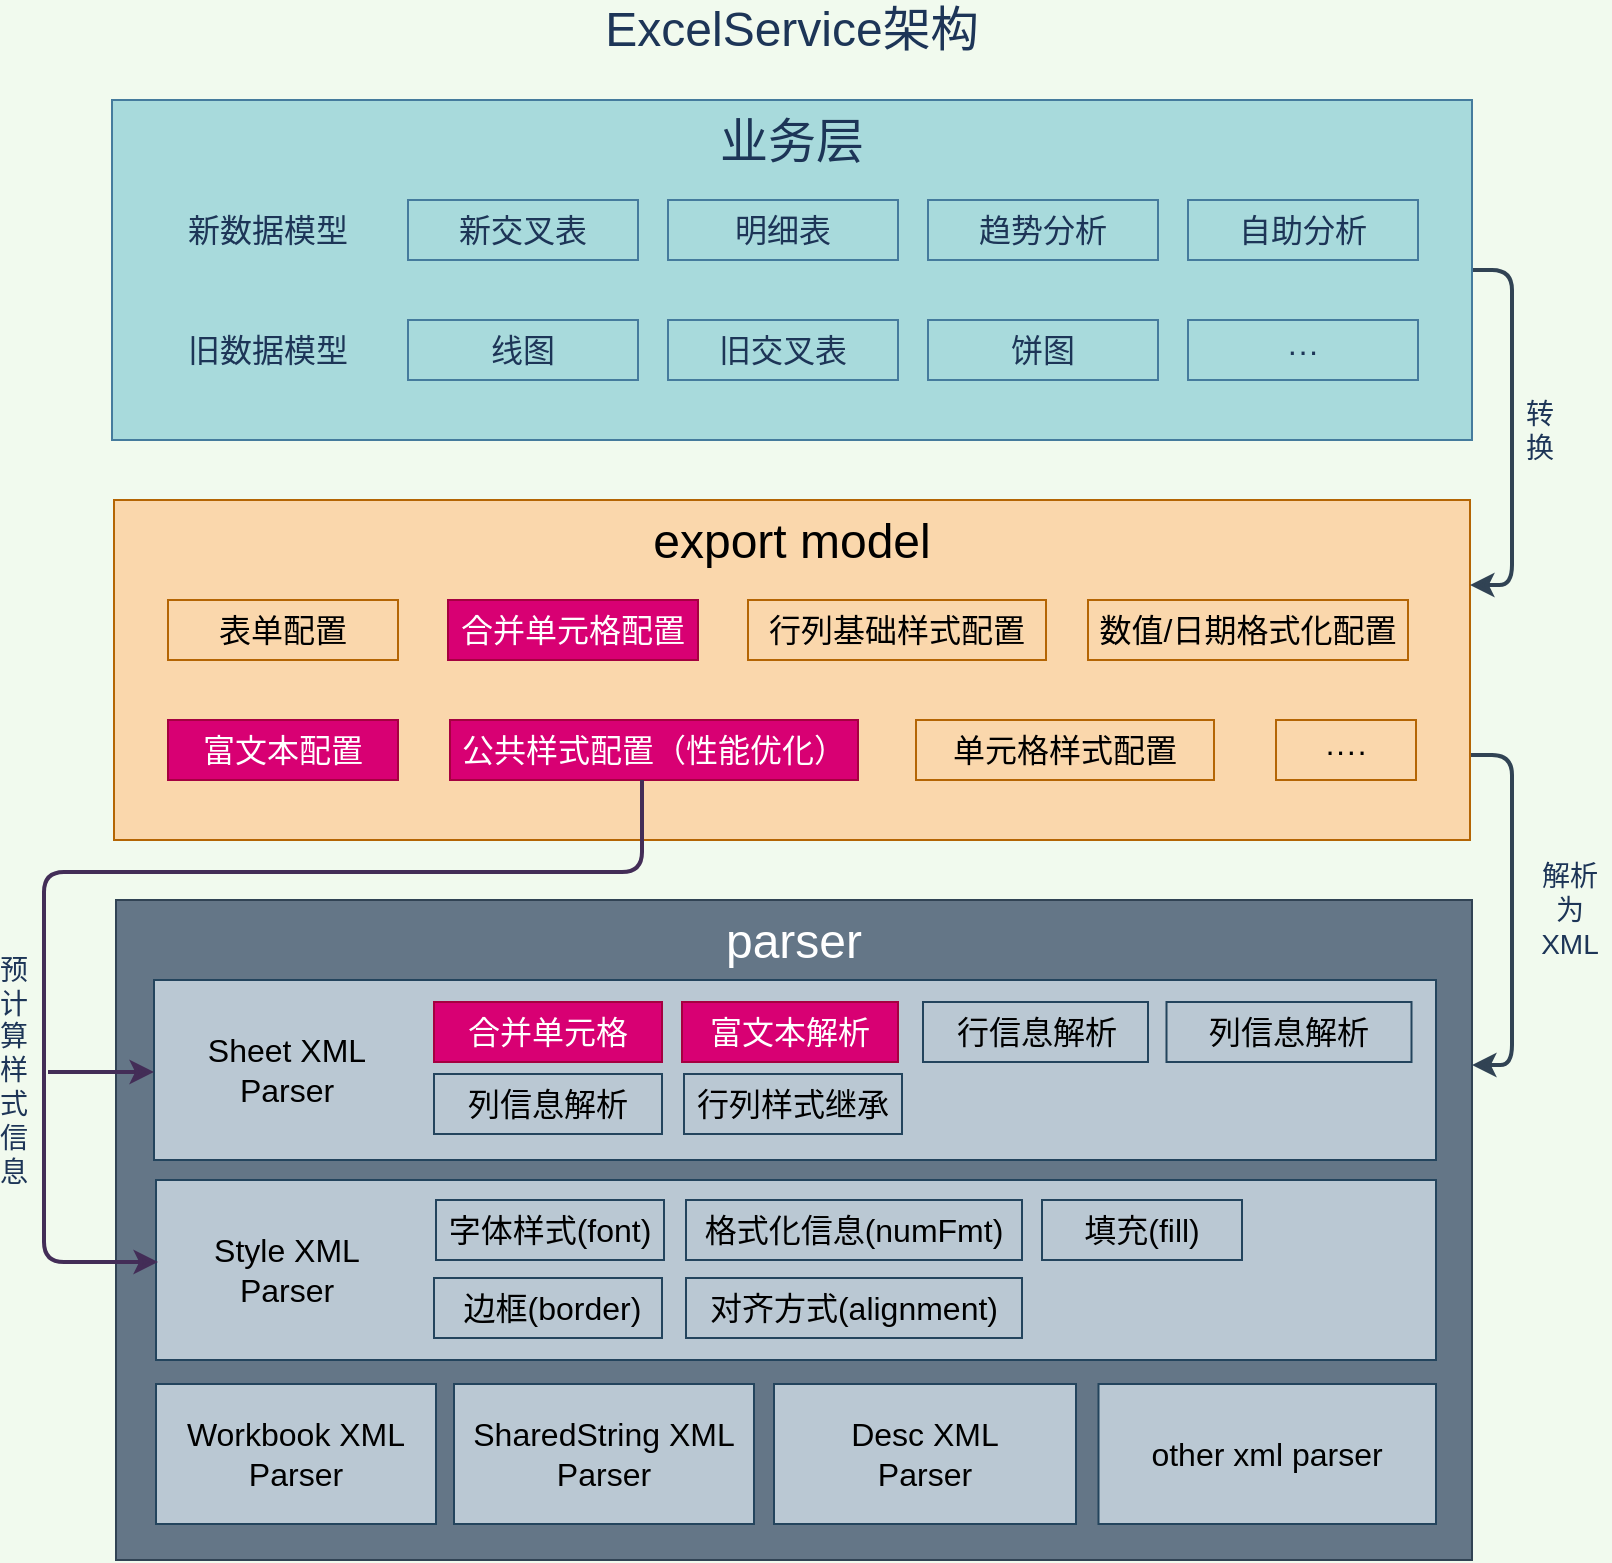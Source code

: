 <mxfile version="15.8.7" type="github" pages="2"><diagram id="mrTciHwPudNZZPTfvQkW" name="第 1 页"><mxGraphModel dx="1298" dy="834" grid="1" gridSize="10" guides="1" tooltips="1" connect="1" arrows="1" fold="1" page="1" pageScale="1" pageWidth="827" pageHeight="1169" background="#F1FAEE" math="0" shadow="0"><root><mxCell id="0"/><mxCell id="1" parent="0"/><mxCell id="tIVHIbqR7qViedsm_IQZ-1" value="&lt;font style=&quot;font-size: 24px&quot;&gt;ExcelService架构&lt;/font&gt;" style="text;html=1;strokeColor=none;fillColor=none;align=center;verticalAlign=middle;whiteSpace=wrap;rounded=0;fontColor=#1D3557;" vertex="1" parent="1"><mxGeometry x="316" y="20" width="230" height="30" as="geometry"/></mxCell><mxCell id="tIVHIbqR7qViedsm_IQZ-69" style="edgeStyle=orthogonalEdgeStyle;curved=0;rounded=1;sketch=0;orthogonalLoop=1;jettySize=auto;html=1;exitX=1;exitY=0.75;exitDx=0;exitDy=0;entryX=1;entryY=0.25;entryDx=0;entryDy=0;fontSize=14;fontColor=#1D3557;strokeColor=#314354;strokeWidth=2;fillColor=#647687;" edge="1" parent="1" source="tIVHIbqR7qViedsm_IQZ-2" target="tIVHIbqR7qViedsm_IQZ-32"><mxGeometry relative="1" as="geometry"/></mxCell><mxCell id="tIVHIbqR7qViedsm_IQZ-2" value="export model" style="rounded=0;whiteSpace=wrap;html=1;fontSize=24;fillColor=#fad7ac;strokeColor=#b46504;verticalAlign=top;" vertex="1" parent="1"><mxGeometry x="92" y="270" width="678" height="170" as="geometry"/></mxCell><mxCell id="tIVHIbqR7qViedsm_IQZ-68" style="edgeStyle=orthogonalEdgeStyle;curved=0;rounded=1;sketch=0;orthogonalLoop=1;jettySize=auto;html=1;exitX=1;exitY=0.5;exitDx=0;exitDy=0;entryX=1;entryY=0.25;entryDx=0;entryDy=0;fontSize=14;fontColor=#1D3557;strokeColor=#314354;strokeWidth=2;fillColor=#647687;" edge="1" parent="1" source="tIVHIbqR7qViedsm_IQZ-4" target="tIVHIbqR7qViedsm_IQZ-2"><mxGeometry relative="1" as="geometry"/></mxCell><mxCell id="tIVHIbqR7qViedsm_IQZ-4" value="业务层" style="rounded=0;whiteSpace=wrap;html=1;fontSize=24;verticalAlign=top;fillColor=#A8DADC;strokeColor=#457B9D;fontColor=#1D3557;" vertex="1" parent="1"><mxGeometry x="91" y="70" width="680" height="170" as="geometry"/></mxCell><mxCell id="tIVHIbqR7qViedsm_IQZ-6" value="新交叉表" style="rounded=0;whiteSpace=wrap;html=1;fontSize=16;fillColor=#A8DADC;strokeColor=#457B9D;fontColor=#1D3557;" vertex="1" parent="1"><mxGeometry x="239" y="120" width="115" height="30" as="geometry"/></mxCell><mxCell id="tIVHIbqR7qViedsm_IQZ-8" value="明细表" style="rounded=0;whiteSpace=wrap;html=1;fontSize=16;fillColor=#A8DADC;strokeColor=#457B9D;fontColor=#1D3557;" vertex="1" parent="1"><mxGeometry x="369" y="120" width="115" height="30" as="geometry"/></mxCell><mxCell id="tIVHIbqR7qViedsm_IQZ-9" value="趋势分析" style="rounded=0;whiteSpace=wrap;html=1;fontSize=16;fillColor=#A8DADC;strokeColor=#457B9D;fontColor=#1D3557;" vertex="1" parent="1"><mxGeometry x="499" y="120" width="115" height="30" as="geometry"/></mxCell><mxCell id="tIVHIbqR7qViedsm_IQZ-10" value="自助分析" style="rounded=0;whiteSpace=wrap;html=1;fontSize=16;fillColor=#A8DADC;strokeColor=#457B9D;fontColor=#1D3557;" vertex="1" parent="1"><mxGeometry x="629" y="120" width="115" height="30" as="geometry"/></mxCell><mxCell id="tIVHIbqR7qViedsm_IQZ-12" value="新数据模型" style="text;html=1;strokeColor=none;fillColor=none;align=center;verticalAlign=middle;whiteSpace=wrap;rounded=0;fontSize=16;fontColor=#1D3557;" vertex="1" parent="1"><mxGeometry x="119" y="120" width="100" height="30" as="geometry"/></mxCell><mxCell id="tIVHIbqR7qViedsm_IQZ-13" value="旧数据模型" style="text;html=1;strokeColor=none;fillColor=none;align=center;verticalAlign=middle;whiteSpace=wrap;rounded=0;fontSize=16;fontColor=#1D3557;" vertex="1" parent="1"><mxGeometry x="119" y="180" width="100" height="30" as="geometry"/></mxCell><mxCell id="tIVHIbqR7qViedsm_IQZ-14" value="线图" style="rounded=0;whiteSpace=wrap;html=1;fontSize=16;fillColor=#A8DADC;strokeColor=#457B9D;fontColor=#1D3557;" vertex="1" parent="1"><mxGeometry x="239" y="180" width="115" height="30" as="geometry"/></mxCell><mxCell id="tIVHIbqR7qViedsm_IQZ-15" value="旧交叉表" style="rounded=0;whiteSpace=wrap;html=1;fontSize=16;fillColor=#A8DADC;strokeColor=#457B9D;fontColor=#1D3557;" vertex="1" parent="1"><mxGeometry x="369" y="180" width="115" height="30" as="geometry"/></mxCell><mxCell id="tIVHIbqR7qViedsm_IQZ-16" value="饼图" style="rounded=0;whiteSpace=wrap;html=1;fontSize=16;fillColor=#A8DADC;strokeColor=#457B9D;fontColor=#1D3557;" vertex="1" parent="1"><mxGeometry x="499" y="180" width="115" height="30" as="geometry"/></mxCell><mxCell id="tIVHIbqR7qViedsm_IQZ-17" value="···" style="rounded=0;whiteSpace=wrap;html=1;fontSize=16;fillColor=#A8DADC;strokeColor=#457B9D;fontColor=#1D3557;" vertex="1" parent="1"><mxGeometry x="629" y="180" width="115" height="30" as="geometry"/></mxCell><mxCell id="tIVHIbqR7qViedsm_IQZ-20" value="表单配置" style="rounded=0;whiteSpace=wrap;html=1;fontSize=16;fillColor=#fad7ac;strokeColor=#b46504;" vertex="1" parent="1"><mxGeometry x="119" y="320" width="115" height="30" as="geometry"/></mxCell><mxCell id="tIVHIbqR7qViedsm_IQZ-24" value="合并单元格配置" style="rounded=0;whiteSpace=wrap;html=1;fontSize=16;fillColor=#d80073;strokeColor=#A50040;fontColor=#ffffff;" vertex="1" parent="1"><mxGeometry x="259" y="320" width="125" height="30" as="geometry"/></mxCell><mxCell id="tIVHIbqR7qViedsm_IQZ-25" value="行列基础样式配置" style="rounded=0;whiteSpace=wrap;html=1;fontSize=16;fillColor=#fad7ac;strokeColor=#b46504;" vertex="1" parent="1"><mxGeometry x="409" y="320" width="149" height="30" as="geometry"/></mxCell><mxCell id="tIVHIbqR7qViedsm_IQZ-26" value="数值/日期格式化配置" style="rounded=0;whiteSpace=wrap;html=1;fontSize=16;fillColor=#fad7ac;strokeColor=#b46504;" vertex="1" parent="1"><mxGeometry x="579" y="320" width="160" height="30" as="geometry"/></mxCell><mxCell id="tIVHIbqR7qViedsm_IQZ-27" value="富文本配置" style="rounded=0;whiteSpace=wrap;html=1;fontSize=16;fillColor=#d80073;strokeColor=#A50040;fontColor=#ffffff;" vertex="1" parent="1"><mxGeometry x="119" y="380" width="115" height="30" as="geometry"/></mxCell><mxCell id="tIVHIbqR7qViedsm_IQZ-28" value="公共样式配置（性能优化）" style="rounded=0;whiteSpace=wrap;html=1;fontSize=16;fillColor=#d80073;strokeColor=#A50040;fontColor=#ffffff;" vertex="1" parent="1"><mxGeometry x="260" y="380" width="204" height="30" as="geometry"/></mxCell><mxCell id="tIVHIbqR7qViedsm_IQZ-30" value="单元格样式配置" style="rounded=0;whiteSpace=wrap;html=1;fontSize=16;fillColor=#fad7ac;strokeColor=#b46504;" vertex="1" parent="1"><mxGeometry x="493" y="380" width="149" height="30" as="geometry"/></mxCell><mxCell id="tIVHIbqR7qViedsm_IQZ-31" value="····" style="rounded=0;whiteSpace=wrap;html=1;fontSize=16;fillColor=#fad7ac;strokeColor=#b46504;" vertex="1" parent="1"><mxGeometry x="673" y="380" width="70" height="30" as="geometry"/></mxCell><mxCell id="tIVHIbqR7qViedsm_IQZ-32" value="parser" style="rounded=0;whiteSpace=wrap;html=1;fontSize=24;fillColor=#647687;strokeColor=#314354;verticalAlign=top;fontColor=#ffffff;" vertex="1" parent="1"><mxGeometry x="93" y="470" width="678" height="330" as="geometry"/></mxCell><mxCell id="tIVHIbqR7qViedsm_IQZ-41" value="" style="rounded=0;whiteSpace=wrap;html=1;fontSize=16;fillColor=#bac8d3;strokeColor=#23445d;align=left;" vertex="1" parent="1"><mxGeometry x="112" y="510" width="641" height="90" as="geometry"/></mxCell><mxCell id="tIVHIbqR7qViedsm_IQZ-42" value="" style="rounded=0;whiteSpace=wrap;html=1;fontSize=16;fillColor=#bac8d3;strokeColor=#23445d;align=left;" vertex="1" parent="1"><mxGeometry x="113" y="610" width="640" height="90" as="geometry"/></mxCell><mxCell id="tIVHIbqR7qViedsm_IQZ-43" value="合并单元格" style="rounded=0;whiteSpace=wrap;html=1;fontSize=16;fillColor=#d80073;strokeColor=#A50040;fontColor=#ffffff;" vertex="1" parent="1"><mxGeometry x="252" y="521" width="114" height="30" as="geometry"/></mxCell><mxCell id="tIVHIbqR7qViedsm_IQZ-44" value="富文本解析" style="rounded=0;whiteSpace=wrap;html=1;fontSize=16;fillColor=#d80073;strokeColor=#A50040;fontColor=#ffffff;" vertex="1" parent="1"><mxGeometry x="376" y="521" width="108" height="30" as="geometry"/></mxCell><mxCell id="tIVHIbqR7qViedsm_IQZ-45" value="行信息解析" style="rounded=0;whiteSpace=wrap;html=1;fontSize=16;fillColor=#bac8d3;strokeColor=#23445d;" vertex="1" parent="1"><mxGeometry x="496.5" y="521" width="112.5" height="30" as="geometry"/></mxCell><mxCell id="tIVHIbqR7qViedsm_IQZ-46" value="列信息解析" style="rounded=0;whiteSpace=wrap;html=1;fontSize=16;fillColor=#bac8d3;strokeColor=#23445d;" vertex="1" parent="1"><mxGeometry x="618.25" y="521" width="122.5" height="30" as="geometry"/></mxCell><mxCell id="tIVHIbqR7qViedsm_IQZ-47" value="列信息解析" style="rounded=0;whiteSpace=wrap;html=1;fontSize=16;fillColor=#bac8d3;strokeColor=#23445d;" vertex="1" parent="1"><mxGeometry x="252" y="557" width="114" height="30" as="geometry"/></mxCell><mxCell id="tIVHIbqR7qViedsm_IQZ-48" value="行列样式继承" style="rounded=0;whiteSpace=wrap;html=1;fontSize=16;fillColor=#bac8d3;strokeColor=#23445d;" vertex="1" parent="1"><mxGeometry x="377" y="557" width="109" height="30" as="geometry"/></mxCell><mxCell id="tIVHIbqR7qViedsm_IQZ-49" value="字体样式(font)" style="rounded=0;whiteSpace=wrap;html=1;fontSize=16;fillColor=#bac8d3;strokeColor=#23445d;" vertex="1" parent="1"><mxGeometry x="253" y="620" width="114" height="30" as="geometry"/></mxCell><mxCell id="tIVHIbqR7qViedsm_IQZ-50" value="格式化信息(numFmt)" style="rounded=0;whiteSpace=wrap;html=1;fontSize=16;fillColor=#bac8d3;strokeColor=#23445d;" vertex="1" parent="1"><mxGeometry x="378" y="620" width="168" height="30" as="geometry"/></mxCell><mxCell id="tIVHIbqR7qViedsm_IQZ-51" value="填充(fill)" style="rounded=0;whiteSpace=wrap;html=1;fontSize=16;fillColor=#bac8d3;strokeColor=#23445d;" vertex="1" parent="1"><mxGeometry x="556" y="620" width="100" height="30" as="geometry"/></mxCell><mxCell id="tIVHIbqR7qViedsm_IQZ-52" value="&amp;nbsp;边框(border)" style="rounded=0;whiteSpace=wrap;html=1;fontSize=16;fillColor=#bac8d3;strokeColor=#23445d;" vertex="1" parent="1"><mxGeometry x="252" y="659" width="114" height="30" as="geometry"/></mxCell><mxCell id="tIVHIbqR7qViedsm_IQZ-54" value="对齐方式(alignment)" style="rounded=0;whiteSpace=wrap;html=1;fontSize=16;fillColor=#bac8d3;strokeColor=#23445d;" vertex="1" parent="1"><mxGeometry x="378" y="659" width="168" height="30" as="geometry"/></mxCell><mxCell id="tIVHIbqR7qViedsm_IQZ-55" value="" style="edgeStyle=orthogonalEdgeStyle;curved=0;rounded=1;sketch=0;orthogonalLoop=1;jettySize=auto;html=1;fontColor=#1D3557;strokeColor=#432D57;fillColor=#76608a;strokeWidth=2;exitX=0.5;exitY=1;exitDx=0;exitDy=0;" edge="1" parent="1"><mxGeometry relative="1" as="geometry"><mxPoint x="356" y="410" as="sourcePoint"/><mxPoint x="114" y="651" as="targetPoint"/><Array as="points"><mxPoint x="356" y="456"/><mxPoint x="57" y="456"/><mxPoint x="57" y="651"/></Array></mxGeometry></mxCell><mxCell id="tIVHIbqR7qViedsm_IQZ-58" value="" style="edgeStyle=orthogonalEdgeStyle;curved=0;rounded=1;sketch=0;orthogonalLoop=1;jettySize=auto;html=1;fontColor=#1D3557;strokeColor=#432D57;strokeWidth=2;fillColor=#76608a;jumpSize=6;" edge="1" parent="1"><mxGeometry relative="1" as="geometry"><mxPoint x="59" y="556" as="sourcePoint"/><mxPoint x="112" y="556" as="targetPoint"/></mxGeometry></mxCell><mxCell id="tIVHIbqR7qViedsm_IQZ-57" value="预计算样式信息" style="text;html=1;strokeColor=none;fillColor=none;align=center;verticalAlign=middle;whiteSpace=wrap;rounded=0;sketch=0;fontColor=#1D3557;fontSize=14;" vertex="1" parent="1"><mxGeometry x="37" y="490" width="10" height="130" as="geometry"/></mxCell><mxCell id="tIVHIbqR7qViedsm_IQZ-59" value="&lt;span style=&quot;color: rgb(0 , 0 , 0) ; font-size: 16px ; text-align: left&quot;&gt;Sheet XML Parser&lt;/span&gt;" style="text;html=1;strokeColor=none;fillColor=none;align=center;verticalAlign=middle;whiteSpace=wrap;rounded=0;sketch=0;fontSize=14;fontColor=#1D3557;" vertex="1" parent="1"><mxGeometry x="134" y="540" width="89" height="30" as="geometry"/></mxCell><mxCell id="tIVHIbqR7qViedsm_IQZ-61" value="&lt;span style=&quot;color: rgb(0 , 0 , 0) ; font-size: 16px ; text-align: left&quot;&gt;Style XML Parser&lt;/span&gt;" style="text;html=1;strokeColor=none;fillColor=none;align=center;verticalAlign=middle;whiteSpace=wrap;rounded=0;sketch=0;fontSize=14;fontColor=#1D3557;" vertex="1" parent="1"><mxGeometry x="134" y="640" width="89" height="30" as="geometry"/></mxCell><mxCell id="tIVHIbqR7qViedsm_IQZ-63" value="Workbook XML&lt;br&gt;Parser" style="rounded=0;whiteSpace=wrap;html=1;fontSize=16;fillColor=#bac8d3;strokeColor=#23445d;" vertex="1" parent="1"><mxGeometry x="113" y="712" width="140" height="70" as="geometry"/></mxCell><mxCell id="tIVHIbqR7qViedsm_IQZ-64" value="SharedString XML&lt;br&gt;Parser" style="rounded=0;whiteSpace=wrap;html=1;fontSize=16;fillColor=#bac8d3;strokeColor=#23445d;" vertex="1" parent="1"><mxGeometry x="262" y="712" width="150" height="70" as="geometry"/></mxCell><mxCell id="tIVHIbqR7qViedsm_IQZ-65" value="Desc XML&lt;br&gt;Parser" style="rounded=0;whiteSpace=wrap;html=1;fontSize=16;fillColor=#bac8d3;strokeColor=#23445d;" vertex="1" parent="1"><mxGeometry x="422" y="712" width="151" height="70" as="geometry"/></mxCell><mxCell id="tIVHIbqR7qViedsm_IQZ-67" value="other xml parser" style="rounded=0;whiteSpace=wrap;html=1;fontSize=16;fillColor=#bac8d3;strokeColor=#23445d;" vertex="1" parent="1"><mxGeometry x="584.25" y="712" width="168.75" height="70" as="geometry"/></mxCell><mxCell id="tIVHIbqR7qViedsm_IQZ-71" value="转换" style="text;html=1;strokeColor=none;fillColor=none;align=center;verticalAlign=middle;whiteSpace=wrap;rounded=0;sketch=0;fontColor=#1D3557;fontSize=14;" vertex="1" parent="1"><mxGeometry x="800" y="170" width="10" height="130" as="geometry"/></mxCell><mxCell id="tIVHIbqR7qViedsm_IQZ-72" value="解析为XML" style="text;html=1;strokeColor=none;fillColor=none;align=center;verticalAlign=middle;whiteSpace=wrap;rounded=0;sketch=0;fontColor=#1D3557;fontSize=14;" vertex="1" parent="1"><mxGeometry x="800" y="410" width="40" height="130" as="geometry"/></mxCell></root></mxGraphModel></diagram><diagram id="D_6kyE4E2WEgQKvpgR5Y" name="第 2 页"><mxGraphModel dx="1298" dy="834" grid="1" gridSize="10" guides="1" tooltips="1" connect="1" arrows="1" fold="1" page="1" pageScale="1" pageWidth="827" pageHeight="1169" math="0" shadow="0"><root><mxCell id="wB74SeQS62nk-2vElb3s-0"/><mxCell id="wB74SeQS62nk-2vElb3s-1" parent="wB74SeQS62nk-2vElb3s-0"/></root></mxGraphModel></diagram></mxfile>